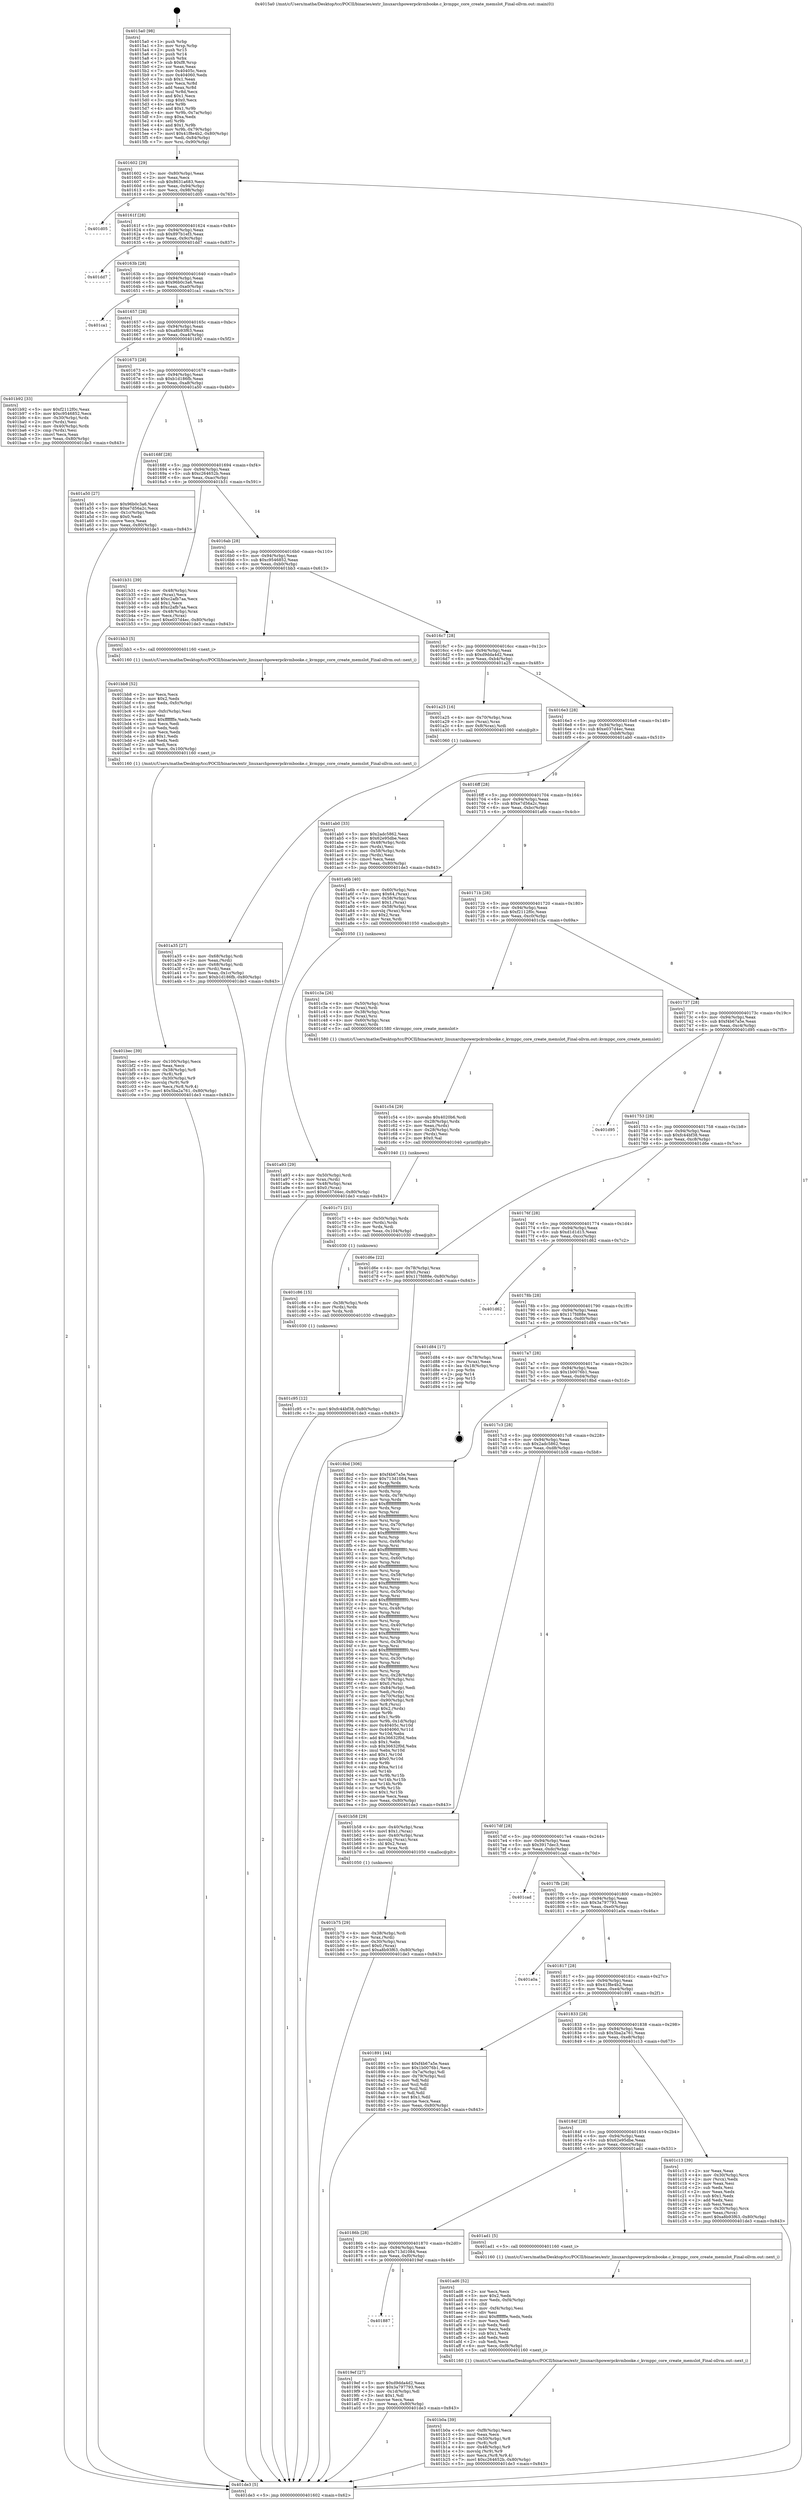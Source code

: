 digraph "0x4015a0" {
  label = "0x4015a0 (/mnt/c/Users/mathe/Desktop/tcc/POCII/binaries/extr_linuxarchpowerpckvmbooke.c_kvmppc_core_create_memslot_Final-ollvm.out::main(0))"
  labelloc = "t"
  node[shape=record]

  Entry [label="",width=0.3,height=0.3,shape=circle,fillcolor=black,style=filled]
  "0x401602" [label="{
     0x401602 [29]\l
     | [instrs]\l
     &nbsp;&nbsp;0x401602 \<+3\>: mov -0x80(%rbp),%eax\l
     &nbsp;&nbsp;0x401605 \<+2\>: mov %eax,%ecx\l
     &nbsp;&nbsp;0x401607 \<+6\>: sub $0x8631a683,%ecx\l
     &nbsp;&nbsp;0x40160d \<+6\>: mov %eax,-0x94(%rbp)\l
     &nbsp;&nbsp;0x401613 \<+6\>: mov %ecx,-0x98(%rbp)\l
     &nbsp;&nbsp;0x401619 \<+6\>: je 0000000000401d05 \<main+0x765\>\l
  }"]
  "0x401d05" [label="{
     0x401d05\l
  }", style=dashed]
  "0x40161f" [label="{
     0x40161f [28]\l
     | [instrs]\l
     &nbsp;&nbsp;0x40161f \<+5\>: jmp 0000000000401624 \<main+0x84\>\l
     &nbsp;&nbsp;0x401624 \<+6\>: mov -0x94(%rbp),%eax\l
     &nbsp;&nbsp;0x40162a \<+5\>: sub $0x897b1ef3,%eax\l
     &nbsp;&nbsp;0x40162f \<+6\>: mov %eax,-0x9c(%rbp)\l
     &nbsp;&nbsp;0x401635 \<+6\>: je 0000000000401dd7 \<main+0x837\>\l
  }"]
  Exit [label="",width=0.3,height=0.3,shape=circle,fillcolor=black,style=filled,peripheries=2]
  "0x401dd7" [label="{
     0x401dd7\l
  }", style=dashed]
  "0x40163b" [label="{
     0x40163b [28]\l
     | [instrs]\l
     &nbsp;&nbsp;0x40163b \<+5\>: jmp 0000000000401640 \<main+0xa0\>\l
     &nbsp;&nbsp;0x401640 \<+6\>: mov -0x94(%rbp),%eax\l
     &nbsp;&nbsp;0x401646 \<+5\>: sub $0x96b0c3a6,%eax\l
     &nbsp;&nbsp;0x40164b \<+6\>: mov %eax,-0xa0(%rbp)\l
     &nbsp;&nbsp;0x401651 \<+6\>: je 0000000000401ca1 \<main+0x701\>\l
  }"]
  "0x401c95" [label="{
     0x401c95 [12]\l
     | [instrs]\l
     &nbsp;&nbsp;0x401c95 \<+7\>: movl $0xfc44bf38,-0x80(%rbp)\l
     &nbsp;&nbsp;0x401c9c \<+5\>: jmp 0000000000401de3 \<main+0x843\>\l
  }"]
  "0x401ca1" [label="{
     0x401ca1\l
  }", style=dashed]
  "0x401657" [label="{
     0x401657 [28]\l
     | [instrs]\l
     &nbsp;&nbsp;0x401657 \<+5\>: jmp 000000000040165c \<main+0xbc\>\l
     &nbsp;&nbsp;0x40165c \<+6\>: mov -0x94(%rbp),%eax\l
     &nbsp;&nbsp;0x401662 \<+5\>: sub $0xa8b93f63,%eax\l
     &nbsp;&nbsp;0x401667 \<+6\>: mov %eax,-0xa4(%rbp)\l
     &nbsp;&nbsp;0x40166d \<+6\>: je 0000000000401b92 \<main+0x5f2\>\l
  }"]
  "0x401c86" [label="{
     0x401c86 [15]\l
     | [instrs]\l
     &nbsp;&nbsp;0x401c86 \<+4\>: mov -0x38(%rbp),%rdx\l
     &nbsp;&nbsp;0x401c8a \<+3\>: mov (%rdx),%rdx\l
     &nbsp;&nbsp;0x401c8d \<+3\>: mov %rdx,%rdi\l
     &nbsp;&nbsp;0x401c90 \<+5\>: call 0000000000401030 \<free@plt\>\l
     | [calls]\l
     &nbsp;&nbsp;0x401030 \{1\} (unknown)\l
  }"]
  "0x401b92" [label="{
     0x401b92 [33]\l
     | [instrs]\l
     &nbsp;&nbsp;0x401b92 \<+5\>: mov $0xf2112f0c,%eax\l
     &nbsp;&nbsp;0x401b97 \<+5\>: mov $0xc9546852,%ecx\l
     &nbsp;&nbsp;0x401b9c \<+4\>: mov -0x30(%rbp),%rdx\l
     &nbsp;&nbsp;0x401ba0 \<+2\>: mov (%rdx),%esi\l
     &nbsp;&nbsp;0x401ba2 \<+4\>: mov -0x40(%rbp),%rdx\l
     &nbsp;&nbsp;0x401ba6 \<+2\>: cmp (%rdx),%esi\l
     &nbsp;&nbsp;0x401ba8 \<+3\>: cmovl %ecx,%eax\l
     &nbsp;&nbsp;0x401bab \<+3\>: mov %eax,-0x80(%rbp)\l
     &nbsp;&nbsp;0x401bae \<+5\>: jmp 0000000000401de3 \<main+0x843\>\l
  }"]
  "0x401673" [label="{
     0x401673 [28]\l
     | [instrs]\l
     &nbsp;&nbsp;0x401673 \<+5\>: jmp 0000000000401678 \<main+0xd8\>\l
     &nbsp;&nbsp;0x401678 \<+6\>: mov -0x94(%rbp),%eax\l
     &nbsp;&nbsp;0x40167e \<+5\>: sub $0xb1d186fb,%eax\l
     &nbsp;&nbsp;0x401683 \<+6\>: mov %eax,-0xa8(%rbp)\l
     &nbsp;&nbsp;0x401689 \<+6\>: je 0000000000401a50 \<main+0x4b0\>\l
  }"]
  "0x401c71" [label="{
     0x401c71 [21]\l
     | [instrs]\l
     &nbsp;&nbsp;0x401c71 \<+4\>: mov -0x50(%rbp),%rdx\l
     &nbsp;&nbsp;0x401c75 \<+3\>: mov (%rdx),%rdx\l
     &nbsp;&nbsp;0x401c78 \<+3\>: mov %rdx,%rdi\l
     &nbsp;&nbsp;0x401c7b \<+6\>: mov %eax,-0x104(%rbp)\l
     &nbsp;&nbsp;0x401c81 \<+5\>: call 0000000000401030 \<free@plt\>\l
     | [calls]\l
     &nbsp;&nbsp;0x401030 \{1\} (unknown)\l
  }"]
  "0x401a50" [label="{
     0x401a50 [27]\l
     | [instrs]\l
     &nbsp;&nbsp;0x401a50 \<+5\>: mov $0x96b0c3a6,%eax\l
     &nbsp;&nbsp;0x401a55 \<+5\>: mov $0xe7d56a2c,%ecx\l
     &nbsp;&nbsp;0x401a5a \<+3\>: mov -0x1c(%rbp),%edx\l
     &nbsp;&nbsp;0x401a5d \<+3\>: cmp $0x0,%edx\l
     &nbsp;&nbsp;0x401a60 \<+3\>: cmove %ecx,%eax\l
     &nbsp;&nbsp;0x401a63 \<+3\>: mov %eax,-0x80(%rbp)\l
     &nbsp;&nbsp;0x401a66 \<+5\>: jmp 0000000000401de3 \<main+0x843\>\l
  }"]
  "0x40168f" [label="{
     0x40168f [28]\l
     | [instrs]\l
     &nbsp;&nbsp;0x40168f \<+5\>: jmp 0000000000401694 \<main+0xf4\>\l
     &nbsp;&nbsp;0x401694 \<+6\>: mov -0x94(%rbp),%eax\l
     &nbsp;&nbsp;0x40169a \<+5\>: sub $0xc264652b,%eax\l
     &nbsp;&nbsp;0x40169f \<+6\>: mov %eax,-0xac(%rbp)\l
     &nbsp;&nbsp;0x4016a5 \<+6\>: je 0000000000401b31 \<main+0x591\>\l
  }"]
  "0x401c54" [label="{
     0x401c54 [29]\l
     | [instrs]\l
     &nbsp;&nbsp;0x401c54 \<+10\>: movabs $0x4020b6,%rdi\l
     &nbsp;&nbsp;0x401c5e \<+4\>: mov -0x28(%rbp),%rdx\l
     &nbsp;&nbsp;0x401c62 \<+2\>: mov %eax,(%rdx)\l
     &nbsp;&nbsp;0x401c64 \<+4\>: mov -0x28(%rbp),%rdx\l
     &nbsp;&nbsp;0x401c68 \<+2\>: mov (%rdx),%esi\l
     &nbsp;&nbsp;0x401c6a \<+2\>: mov $0x0,%al\l
     &nbsp;&nbsp;0x401c6c \<+5\>: call 0000000000401040 \<printf@plt\>\l
     | [calls]\l
     &nbsp;&nbsp;0x401040 \{1\} (unknown)\l
  }"]
  "0x401b31" [label="{
     0x401b31 [39]\l
     | [instrs]\l
     &nbsp;&nbsp;0x401b31 \<+4\>: mov -0x48(%rbp),%rax\l
     &nbsp;&nbsp;0x401b35 \<+2\>: mov (%rax),%ecx\l
     &nbsp;&nbsp;0x401b37 \<+6\>: add $0xc2afb7aa,%ecx\l
     &nbsp;&nbsp;0x401b3d \<+3\>: add $0x1,%ecx\l
     &nbsp;&nbsp;0x401b40 \<+6\>: sub $0xc2afb7aa,%ecx\l
     &nbsp;&nbsp;0x401b46 \<+4\>: mov -0x48(%rbp),%rax\l
     &nbsp;&nbsp;0x401b4a \<+2\>: mov %ecx,(%rax)\l
     &nbsp;&nbsp;0x401b4c \<+7\>: movl $0xe037d4ec,-0x80(%rbp)\l
     &nbsp;&nbsp;0x401b53 \<+5\>: jmp 0000000000401de3 \<main+0x843\>\l
  }"]
  "0x4016ab" [label="{
     0x4016ab [28]\l
     | [instrs]\l
     &nbsp;&nbsp;0x4016ab \<+5\>: jmp 00000000004016b0 \<main+0x110\>\l
     &nbsp;&nbsp;0x4016b0 \<+6\>: mov -0x94(%rbp),%eax\l
     &nbsp;&nbsp;0x4016b6 \<+5\>: sub $0xc9546852,%eax\l
     &nbsp;&nbsp;0x4016bb \<+6\>: mov %eax,-0xb0(%rbp)\l
     &nbsp;&nbsp;0x4016c1 \<+6\>: je 0000000000401bb3 \<main+0x613\>\l
  }"]
  "0x401bec" [label="{
     0x401bec [39]\l
     | [instrs]\l
     &nbsp;&nbsp;0x401bec \<+6\>: mov -0x100(%rbp),%ecx\l
     &nbsp;&nbsp;0x401bf2 \<+3\>: imul %eax,%ecx\l
     &nbsp;&nbsp;0x401bf5 \<+4\>: mov -0x38(%rbp),%r8\l
     &nbsp;&nbsp;0x401bf9 \<+3\>: mov (%r8),%r8\l
     &nbsp;&nbsp;0x401bfc \<+4\>: mov -0x30(%rbp),%r9\l
     &nbsp;&nbsp;0x401c00 \<+3\>: movslq (%r9),%r9\l
     &nbsp;&nbsp;0x401c03 \<+4\>: mov %ecx,(%r8,%r9,4)\l
     &nbsp;&nbsp;0x401c07 \<+7\>: movl $0x5ba2a761,-0x80(%rbp)\l
     &nbsp;&nbsp;0x401c0e \<+5\>: jmp 0000000000401de3 \<main+0x843\>\l
  }"]
  "0x401bb3" [label="{
     0x401bb3 [5]\l
     | [instrs]\l
     &nbsp;&nbsp;0x401bb3 \<+5\>: call 0000000000401160 \<next_i\>\l
     | [calls]\l
     &nbsp;&nbsp;0x401160 \{1\} (/mnt/c/Users/mathe/Desktop/tcc/POCII/binaries/extr_linuxarchpowerpckvmbooke.c_kvmppc_core_create_memslot_Final-ollvm.out::next_i)\l
  }"]
  "0x4016c7" [label="{
     0x4016c7 [28]\l
     | [instrs]\l
     &nbsp;&nbsp;0x4016c7 \<+5\>: jmp 00000000004016cc \<main+0x12c\>\l
     &nbsp;&nbsp;0x4016cc \<+6\>: mov -0x94(%rbp),%eax\l
     &nbsp;&nbsp;0x4016d2 \<+5\>: sub $0xd9dda4d2,%eax\l
     &nbsp;&nbsp;0x4016d7 \<+6\>: mov %eax,-0xb4(%rbp)\l
     &nbsp;&nbsp;0x4016dd \<+6\>: je 0000000000401a25 \<main+0x485\>\l
  }"]
  "0x401bb8" [label="{
     0x401bb8 [52]\l
     | [instrs]\l
     &nbsp;&nbsp;0x401bb8 \<+2\>: xor %ecx,%ecx\l
     &nbsp;&nbsp;0x401bba \<+5\>: mov $0x2,%edx\l
     &nbsp;&nbsp;0x401bbf \<+6\>: mov %edx,-0xfc(%rbp)\l
     &nbsp;&nbsp;0x401bc5 \<+1\>: cltd\l
     &nbsp;&nbsp;0x401bc6 \<+6\>: mov -0xfc(%rbp),%esi\l
     &nbsp;&nbsp;0x401bcc \<+2\>: idiv %esi\l
     &nbsp;&nbsp;0x401bce \<+6\>: imul $0xfffffffe,%edx,%edx\l
     &nbsp;&nbsp;0x401bd4 \<+2\>: mov %ecx,%edi\l
     &nbsp;&nbsp;0x401bd6 \<+2\>: sub %edx,%edi\l
     &nbsp;&nbsp;0x401bd8 \<+2\>: mov %ecx,%edx\l
     &nbsp;&nbsp;0x401bda \<+3\>: sub $0x1,%edx\l
     &nbsp;&nbsp;0x401bdd \<+2\>: add %edx,%edi\l
     &nbsp;&nbsp;0x401bdf \<+2\>: sub %edi,%ecx\l
     &nbsp;&nbsp;0x401be1 \<+6\>: mov %ecx,-0x100(%rbp)\l
     &nbsp;&nbsp;0x401be7 \<+5\>: call 0000000000401160 \<next_i\>\l
     | [calls]\l
     &nbsp;&nbsp;0x401160 \{1\} (/mnt/c/Users/mathe/Desktop/tcc/POCII/binaries/extr_linuxarchpowerpckvmbooke.c_kvmppc_core_create_memslot_Final-ollvm.out::next_i)\l
  }"]
  "0x401a25" [label="{
     0x401a25 [16]\l
     | [instrs]\l
     &nbsp;&nbsp;0x401a25 \<+4\>: mov -0x70(%rbp),%rax\l
     &nbsp;&nbsp;0x401a29 \<+3\>: mov (%rax),%rax\l
     &nbsp;&nbsp;0x401a2c \<+4\>: mov 0x8(%rax),%rdi\l
     &nbsp;&nbsp;0x401a30 \<+5\>: call 0000000000401060 \<atoi@plt\>\l
     | [calls]\l
     &nbsp;&nbsp;0x401060 \{1\} (unknown)\l
  }"]
  "0x4016e3" [label="{
     0x4016e3 [28]\l
     | [instrs]\l
     &nbsp;&nbsp;0x4016e3 \<+5\>: jmp 00000000004016e8 \<main+0x148\>\l
     &nbsp;&nbsp;0x4016e8 \<+6\>: mov -0x94(%rbp),%eax\l
     &nbsp;&nbsp;0x4016ee \<+5\>: sub $0xe037d4ec,%eax\l
     &nbsp;&nbsp;0x4016f3 \<+6\>: mov %eax,-0xb8(%rbp)\l
     &nbsp;&nbsp;0x4016f9 \<+6\>: je 0000000000401ab0 \<main+0x510\>\l
  }"]
  "0x401b75" [label="{
     0x401b75 [29]\l
     | [instrs]\l
     &nbsp;&nbsp;0x401b75 \<+4\>: mov -0x38(%rbp),%rdi\l
     &nbsp;&nbsp;0x401b79 \<+3\>: mov %rax,(%rdi)\l
     &nbsp;&nbsp;0x401b7c \<+4\>: mov -0x30(%rbp),%rax\l
     &nbsp;&nbsp;0x401b80 \<+6\>: movl $0x0,(%rax)\l
     &nbsp;&nbsp;0x401b86 \<+7\>: movl $0xa8b93f63,-0x80(%rbp)\l
     &nbsp;&nbsp;0x401b8d \<+5\>: jmp 0000000000401de3 \<main+0x843\>\l
  }"]
  "0x401ab0" [label="{
     0x401ab0 [33]\l
     | [instrs]\l
     &nbsp;&nbsp;0x401ab0 \<+5\>: mov $0x2adc5862,%eax\l
     &nbsp;&nbsp;0x401ab5 \<+5\>: mov $0x62e95dbe,%ecx\l
     &nbsp;&nbsp;0x401aba \<+4\>: mov -0x48(%rbp),%rdx\l
     &nbsp;&nbsp;0x401abe \<+2\>: mov (%rdx),%esi\l
     &nbsp;&nbsp;0x401ac0 \<+4\>: mov -0x58(%rbp),%rdx\l
     &nbsp;&nbsp;0x401ac4 \<+2\>: cmp (%rdx),%esi\l
     &nbsp;&nbsp;0x401ac6 \<+3\>: cmovl %ecx,%eax\l
     &nbsp;&nbsp;0x401ac9 \<+3\>: mov %eax,-0x80(%rbp)\l
     &nbsp;&nbsp;0x401acc \<+5\>: jmp 0000000000401de3 \<main+0x843\>\l
  }"]
  "0x4016ff" [label="{
     0x4016ff [28]\l
     | [instrs]\l
     &nbsp;&nbsp;0x4016ff \<+5\>: jmp 0000000000401704 \<main+0x164\>\l
     &nbsp;&nbsp;0x401704 \<+6\>: mov -0x94(%rbp),%eax\l
     &nbsp;&nbsp;0x40170a \<+5\>: sub $0xe7d56a2c,%eax\l
     &nbsp;&nbsp;0x40170f \<+6\>: mov %eax,-0xbc(%rbp)\l
     &nbsp;&nbsp;0x401715 \<+6\>: je 0000000000401a6b \<main+0x4cb\>\l
  }"]
  "0x401b0a" [label="{
     0x401b0a [39]\l
     | [instrs]\l
     &nbsp;&nbsp;0x401b0a \<+6\>: mov -0xf8(%rbp),%ecx\l
     &nbsp;&nbsp;0x401b10 \<+3\>: imul %eax,%ecx\l
     &nbsp;&nbsp;0x401b13 \<+4\>: mov -0x50(%rbp),%r8\l
     &nbsp;&nbsp;0x401b17 \<+3\>: mov (%r8),%r8\l
     &nbsp;&nbsp;0x401b1a \<+4\>: mov -0x48(%rbp),%r9\l
     &nbsp;&nbsp;0x401b1e \<+3\>: movslq (%r9),%r9\l
     &nbsp;&nbsp;0x401b21 \<+4\>: mov %ecx,(%r8,%r9,4)\l
     &nbsp;&nbsp;0x401b25 \<+7\>: movl $0xc264652b,-0x80(%rbp)\l
     &nbsp;&nbsp;0x401b2c \<+5\>: jmp 0000000000401de3 \<main+0x843\>\l
  }"]
  "0x401a6b" [label="{
     0x401a6b [40]\l
     | [instrs]\l
     &nbsp;&nbsp;0x401a6b \<+4\>: mov -0x60(%rbp),%rax\l
     &nbsp;&nbsp;0x401a6f \<+7\>: movq $0x64,(%rax)\l
     &nbsp;&nbsp;0x401a76 \<+4\>: mov -0x58(%rbp),%rax\l
     &nbsp;&nbsp;0x401a7a \<+6\>: movl $0x1,(%rax)\l
     &nbsp;&nbsp;0x401a80 \<+4\>: mov -0x58(%rbp),%rax\l
     &nbsp;&nbsp;0x401a84 \<+3\>: movslq (%rax),%rax\l
     &nbsp;&nbsp;0x401a87 \<+4\>: shl $0x2,%rax\l
     &nbsp;&nbsp;0x401a8b \<+3\>: mov %rax,%rdi\l
     &nbsp;&nbsp;0x401a8e \<+5\>: call 0000000000401050 \<malloc@plt\>\l
     | [calls]\l
     &nbsp;&nbsp;0x401050 \{1\} (unknown)\l
  }"]
  "0x40171b" [label="{
     0x40171b [28]\l
     | [instrs]\l
     &nbsp;&nbsp;0x40171b \<+5\>: jmp 0000000000401720 \<main+0x180\>\l
     &nbsp;&nbsp;0x401720 \<+6\>: mov -0x94(%rbp),%eax\l
     &nbsp;&nbsp;0x401726 \<+5\>: sub $0xf2112f0c,%eax\l
     &nbsp;&nbsp;0x40172b \<+6\>: mov %eax,-0xc0(%rbp)\l
     &nbsp;&nbsp;0x401731 \<+6\>: je 0000000000401c3a \<main+0x69a\>\l
  }"]
  "0x401ad6" [label="{
     0x401ad6 [52]\l
     | [instrs]\l
     &nbsp;&nbsp;0x401ad6 \<+2\>: xor %ecx,%ecx\l
     &nbsp;&nbsp;0x401ad8 \<+5\>: mov $0x2,%edx\l
     &nbsp;&nbsp;0x401add \<+6\>: mov %edx,-0xf4(%rbp)\l
     &nbsp;&nbsp;0x401ae3 \<+1\>: cltd\l
     &nbsp;&nbsp;0x401ae4 \<+6\>: mov -0xf4(%rbp),%esi\l
     &nbsp;&nbsp;0x401aea \<+2\>: idiv %esi\l
     &nbsp;&nbsp;0x401aec \<+6\>: imul $0xfffffffe,%edx,%edx\l
     &nbsp;&nbsp;0x401af2 \<+2\>: mov %ecx,%edi\l
     &nbsp;&nbsp;0x401af4 \<+2\>: sub %edx,%edi\l
     &nbsp;&nbsp;0x401af6 \<+2\>: mov %ecx,%edx\l
     &nbsp;&nbsp;0x401af8 \<+3\>: sub $0x1,%edx\l
     &nbsp;&nbsp;0x401afb \<+2\>: add %edx,%edi\l
     &nbsp;&nbsp;0x401afd \<+2\>: sub %edi,%ecx\l
     &nbsp;&nbsp;0x401aff \<+6\>: mov %ecx,-0xf8(%rbp)\l
     &nbsp;&nbsp;0x401b05 \<+5\>: call 0000000000401160 \<next_i\>\l
     | [calls]\l
     &nbsp;&nbsp;0x401160 \{1\} (/mnt/c/Users/mathe/Desktop/tcc/POCII/binaries/extr_linuxarchpowerpckvmbooke.c_kvmppc_core_create_memslot_Final-ollvm.out::next_i)\l
  }"]
  "0x401c3a" [label="{
     0x401c3a [26]\l
     | [instrs]\l
     &nbsp;&nbsp;0x401c3a \<+4\>: mov -0x50(%rbp),%rax\l
     &nbsp;&nbsp;0x401c3e \<+3\>: mov (%rax),%rdi\l
     &nbsp;&nbsp;0x401c41 \<+4\>: mov -0x38(%rbp),%rax\l
     &nbsp;&nbsp;0x401c45 \<+3\>: mov (%rax),%rsi\l
     &nbsp;&nbsp;0x401c48 \<+4\>: mov -0x60(%rbp),%rax\l
     &nbsp;&nbsp;0x401c4c \<+3\>: mov (%rax),%rdx\l
     &nbsp;&nbsp;0x401c4f \<+5\>: call 0000000000401580 \<kvmppc_core_create_memslot\>\l
     | [calls]\l
     &nbsp;&nbsp;0x401580 \{1\} (/mnt/c/Users/mathe/Desktop/tcc/POCII/binaries/extr_linuxarchpowerpckvmbooke.c_kvmppc_core_create_memslot_Final-ollvm.out::kvmppc_core_create_memslot)\l
  }"]
  "0x401737" [label="{
     0x401737 [28]\l
     | [instrs]\l
     &nbsp;&nbsp;0x401737 \<+5\>: jmp 000000000040173c \<main+0x19c\>\l
     &nbsp;&nbsp;0x40173c \<+6\>: mov -0x94(%rbp),%eax\l
     &nbsp;&nbsp;0x401742 \<+5\>: sub $0xf4b67a5e,%eax\l
     &nbsp;&nbsp;0x401747 \<+6\>: mov %eax,-0xc4(%rbp)\l
     &nbsp;&nbsp;0x40174d \<+6\>: je 0000000000401d95 \<main+0x7f5\>\l
  }"]
  "0x401a93" [label="{
     0x401a93 [29]\l
     | [instrs]\l
     &nbsp;&nbsp;0x401a93 \<+4\>: mov -0x50(%rbp),%rdi\l
     &nbsp;&nbsp;0x401a97 \<+3\>: mov %rax,(%rdi)\l
     &nbsp;&nbsp;0x401a9a \<+4\>: mov -0x48(%rbp),%rax\l
     &nbsp;&nbsp;0x401a9e \<+6\>: movl $0x0,(%rax)\l
     &nbsp;&nbsp;0x401aa4 \<+7\>: movl $0xe037d4ec,-0x80(%rbp)\l
     &nbsp;&nbsp;0x401aab \<+5\>: jmp 0000000000401de3 \<main+0x843\>\l
  }"]
  "0x401d95" [label="{
     0x401d95\l
  }", style=dashed]
  "0x401753" [label="{
     0x401753 [28]\l
     | [instrs]\l
     &nbsp;&nbsp;0x401753 \<+5\>: jmp 0000000000401758 \<main+0x1b8\>\l
     &nbsp;&nbsp;0x401758 \<+6\>: mov -0x94(%rbp),%eax\l
     &nbsp;&nbsp;0x40175e \<+5\>: sub $0xfc44bf38,%eax\l
     &nbsp;&nbsp;0x401763 \<+6\>: mov %eax,-0xc8(%rbp)\l
     &nbsp;&nbsp;0x401769 \<+6\>: je 0000000000401d6e \<main+0x7ce\>\l
  }"]
  "0x401a35" [label="{
     0x401a35 [27]\l
     | [instrs]\l
     &nbsp;&nbsp;0x401a35 \<+4\>: mov -0x68(%rbp),%rdi\l
     &nbsp;&nbsp;0x401a39 \<+2\>: mov %eax,(%rdi)\l
     &nbsp;&nbsp;0x401a3b \<+4\>: mov -0x68(%rbp),%rdi\l
     &nbsp;&nbsp;0x401a3f \<+2\>: mov (%rdi),%eax\l
     &nbsp;&nbsp;0x401a41 \<+3\>: mov %eax,-0x1c(%rbp)\l
     &nbsp;&nbsp;0x401a44 \<+7\>: movl $0xb1d186fb,-0x80(%rbp)\l
     &nbsp;&nbsp;0x401a4b \<+5\>: jmp 0000000000401de3 \<main+0x843\>\l
  }"]
  "0x401d6e" [label="{
     0x401d6e [22]\l
     | [instrs]\l
     &nbsp;&nbsp;0x401d6e \<+4\>: mov -0x78(%rbp),%rax\l
     &nbsp;&nbsp;0x401d72 \<+6\>: movl $0x0,(%rax)\l
     &nbsp;&nbsp;0x401d78 \<+7\>: movl $0x117fd88e,-0x80(%rbp)\l
     &nbsp;&nbsp;0x401d7f \<+5\>: jmp 0000000000401de3 \<main+0x843\>\l
  }"]
  "0x40176f" [label="{
     0x40176f [28]\l
     | [instrs]\l
     &nbsp;&nbsp;0x40176f \<+5\>: jmp 0000000000401774 \<main+0x1d4\>\l
     &nbsp;&nbsp;0x401774 \<+6\>: mov -0x94(%rbp),%eax\l
     &nbsp;&nbsp;0x40177a \<+5\>: sub $0xd1d1d15,%eax\l
     &nbsp;&nbsp;0x40177f \<+6\>: mov %eax,-0xcc(%rbp)\l
     &nbsp;&nbsp;0x401785 \<+6\>: je 0000000000401d62 \<main+0x7c2\>\l
  }"]
  "0x401887" [label="{
     0x401887\l
  }", style=dashed]
  "0x401d62" [label="{
     0x401d62\l
  }", style=dashed]
  "0x40178b" [label="{
     0x40178b [28]\l
     | [instrs]\l
     &nbsp;&nbsp;0x40178b \<+5\>: jmp 0000000000401790 \<main+0x1f0\>\l
     &nbsp;&nbsp;0x401790 \<+6\>: mov -0x94(%rbp),%eax\l
     &nbsp;&nbsp;0x401796 \<+5\>: sub $0x117fd88e,%eax\l
     &nbsp;&nbsp;0x40179b \<+6\>: mov %eax,-0xd0(%rbp)\l
     &nbsp;&nbsp;0x4017a1 \<+6\>: je 0000000000401d84 \<main+0x7e4\>\l
  }"]
  "0x4019ef" [label="{
     0x4019ef [27]\l
     | [instrs]\l
     &nbsp;&nbsp;0x4019ef \<+5\>: mov $0xd9dda4d2,%eax\l
     &nbsp;&nbsp;0x4019f4 \<+5\>: mov $0x3a797793,%ecx\l
     &nbsp;&nbsp;0x4019f9 \<+3\>: mov -0x1d(%rbp),%dl\l
     &nbsp;&nbsp;0x4019fc \<+3\>: test $0x1,%dl\l
     &nbsp;&nbsp;0x4019ff \<+3\>: cmovne %ecx,%eax\l
     &nbsp;&nbsp;0x401a02 \<+3\>: mov %eax,-0x80(%rbp)\l
     &nbsp;&nbsp;0x401a05 \<+5\>: jmp 0000000000401de3 \<main+0x843\>\l
  }"]
  "0x401d84" [label="{
     0x401d84 [17]\l
     | [instrs]\l
     &nbsp;&nbsp;0x401d84 \<+4\>: mov -0x78(%rbp),%rax\l
     &nbsp;&nbsp;0x401d88 \<+2\>: mov (%rax),%eax\l
     &nbsp;&nbsp;0x401d8a \<+4\>: lea -0x18(%rbp),%rsp\l
     &nbsp;&nbsp;0x401d8e \<+1\>: pop %rbx\l
     &nbsp;&nbsp;0x401d8f \<+2\>: pop %r14\l
     &nbsp;&nbsp;0x401d91 \<+2\>: pop %r15\l
     &nbsp;&nbsp;0x401d93 \<+1\>: pop %rbp\l
     &nbsp;&nbsp;0x401d94 \<+1\>: ret\l
  }"]
  "0x4017a7" [label="{
     0x4017a7 [28]\l
     | [instrs]\l
     &nbsp;&nbsp;0x4017a7 \<+5\>: jmp 00000000004017ac \<main+0x20c\>\l
     &nbsp;&nbsp;0x4017ac \<+6\>: mov -0x94(%rbp),%eax\l
     &nbsp;&nbsp;0x4017b2 \<+5\>: sub $0x1b0076b1,%eax\l
     &nbsp;&nbsp;0x4017b7 \<+6\>: mov %eax,-0xd4(%rbp)\l
     &nbsp;&nbsp;0x4017bd \<+6\>: je 00000000004018bd \<main+0x31d\>\l
  }"]
  "0x40186b" [label="{
     0x40186b [28]\l
     | [instrs]\l
     &nbsp;&nbsp;0x40186b \<+5\>: jmp 0000000000401870 \<main+0x2d0\>\l
     &nbsp;&nbsp;0x401870 \<+6\>: mov -0x94(%rbp),%eax\l
     &nbsp;&nbsp;0x401876 \<+5\>: sub $0x713d1084,%eax\l
     &nbsp;&nbsp;0x40187b \<+6\>: mov %eax,-0xf0(%rbp)\l
     &nbsp;&nbsp;0x401881 \<+6\>: je 00000000004019ef \<main+0x44f\>\l
  }"]
  "0x4018bd" [label="{
     0x4018bd [306]\l
     | [instrs]\l
     &nbsp;&nbsp;0x4018bd \<+5\>: mov $0xf4b67a5e,%eax\l
     &nbsp;&nbsp;0x4018c2 \<+5\>: mov $0x713d1084,%ecx\l
     &nbsp;&nbsp;0x4018c7 \<+3\>: mov %rsp,%rdx\l
     &nbsp;&nbsp;0x4018ca \<+4\>: add $0xfffffffffffffff0,%rdx\l
     &nbsp;&nbsp;0x4018ce \<+3\>: mov %rdx,%rsp\l
     &nbsp;&nbsp;0x4018d1 \<+4\>: mov %rdx,-0x78(%rbp)\l
     &nbsp;&nbsp;0x4018d5 \<+3\>: mov %rsp,%rdx\l
     &nbsp;&nbsp;0x4018d8 \<+4\>: add $0xfffffffffffffff0,%rdx\l
     &nbsp;&nbsp;0x4018dc \<+3\>: mov %rdx,%rsp\l
     &nbsp;&nbsp;0x4018df \<+3\>: mov %rsp,%rsi\l
     &nbsp;&nbsp;0x4018e2 \<+4\>: add $0xfffffffffffffff0,%rsi\l
     &nbsp;&nbsp;0x4018e6 \<+3\>: mov %rsi,%rsp\l
     &nbsp;&nbsp;0x4018e9 \<+4\>: mov %rsi,-0x70(%rbp)\l
     &nbsp;&nbsp;0x4018ed \<+3\>: mov %rsp,%rsi\l
     &nbsp;&nbsp;0x4018f0 \<+4\>: add $0xfffffffffffffff0,%rsi\l
     &nbsp;&nbsp;0x4018f4 \<+3\>: mov %rsi,%rsp\l
     &nbsp;&nbsp;0x4018f7 \<+4\>: mov %rsi,-0x68(%rbp)\l
     &nbsp;&nbsp;0x4018fb \<+3\>: mov %rsp,%rsi\l
     &nbsp;&nbsp;0x4018fe \<+4\>: add $0xfffffffffffffff0,%rsi\l
     &nbsp;&nbsp;0x401902 \<+3\>: mov %rsi,%rsp\l
     &nbsp;&nbsp;0x401905 \<+4\>: mov %rsi,-0x60(%rbp)\l
     &nbsp;&nbsp;0x401909 \<+3\>: mov %rsp,%rsi\l
     &nbsp;&nbsp;0x40190c \<+4\>: add $0xfffffffffffffff0,%rsi\l
     &nbsp;&nbsp;0x401910 \<+3\>: mov %rsi,%rsp\l
     &nbsp;&nbsp;0x401913 \<+4\>: mov %rsi,-0x58(%rbp)\l
     &nbsp;&nbsp;0x401917 \<+3\>: mov %rsp,%rsi\l
     &nbsp;&nbsp;0x40191a \<+4\>: add $0xfffffffffffffff0,%rsi\l
     &nbsp;&nbsp;0x40191e \<+3\>: mov %rsi,%rsp\l
     &nbsp;&nbsp;0x401921 \<+4\>: mov %rsi,-0x50(%rbp)\l
     &nbsp;&nbsp;0x401925 \<+3\>: mov %rsp,%rsi\l
     &nbsp;&nbsp;0x401928 \<+4\>: add $0xfffffffffffffff0,%rsi\l
     &nbsp;&nbsp;0x40192c \<+3\>: mov %rsi,%rsp\l
     &nbsp;&nbsp;0x40192f \<+4\>: mov %rsi,-0x48(%rbp)\l
     &nbsp;&nbsp;0x401933 \<+3\>: mov %rsp,%rsi\l
     &nbsp;&nbsp;0x401936 \<+4\>: add $0xfffffffffffffff0,%rsi\l
     &nbsp;&nbsp;0x40193a \<+3\>: mov %rsi,%rsp\l
     &nbsp;&nbsp;0x40193d \<+4\>: mov %rsi,-0x40(%rbp)\l
     &nbsp;&nbsp;0x401941 \<+3\>: mov %rsp,%rsi\l
     &nbsp;&nbsp;0x401944 \<+4\>: add $0xfffffffffffffff0,%rsi\l
     &nbsp;&nbsp;0x401948 \<+3\>: mov %rsi,%rsp\l
     &nbsp;&nbsp;0x40194b \<+4\>: mov %rsi,-0x38(%rbp)\l
     &nbsp;&nbsp;0x40194f \<+3\>: mov %rsp,%rsi\l
     &nbsp;&nbsp;0x401952 \<+4\>: add $0xfffffffffffffff0,%rsi\l
     &nbsp;&nbsp;0x401956 \<+3\>: mov %rsi,%rsp\l
     &nbsp;&nbsp;0x401959 \<+4\>: mov %rsi,-0x30(%rbp)\l
     &nbsp;&nbsp;0x40195d \<+3\>: mov %rsp,%rsi\l
     &nbsp;&nbsp;0x401960 \<+4\>: add $0xfffffffffffffff0,%rsi\l
     &nbsp;&nbsp;0x401964 \<+3\>: mov %rsi,%rsp\l
     &nbsp;&nbsp;0x401967 \<+4\>: mov %rsi,-0x28(%rbp)\l
     &nbsp;&nbsp;0x40196b \<+4\>: mov -0x78(%rbp),%rsi\l
     &nbsp;&nbsp;0x40196f \<+6\>: movl $0x0,(%rsi)\l
     &nbsp;&nbsp;0x401975 \<+6\>: mov -0x84(%rbp),%edi\l
     &nbsp;&nbsp;0x40197b \<+2\>: mov %edi,(%rdx)\l
     &nbsp;&nbsp;0x40197d \<+4\>: mov -0x70(%rbp),%rsi\l
     &nbsp;&nbsp;0x401981 \<+7\>: mov -0x90(%rbp),%r8\l
     &nbsp;&nbsp;0x401988 \<+3\>: mov %r8,(%rsi)\l
     &nbsp;&nbsp;0x40198b \<+3\>: cmpl $0x2,(%rdx)\l
     &nbsp;&nbsp;0x40198e \<+4\>: setne %r9b\l
     &nbsp;&nbsp;0x401992 \<+4\>: and $0x1,%r9b\l
     &nbsp;&nbsp;0x401996 \<+4\>: mov %r9b,-0x1d(%rbp)\l
     &nbsp;&nbsp;0x40199a \<+8\>: mov 0x40405c,%r10d\l
     &nbsp;&nbsp;0x4019a2 \<+8\>: mov 0x404060,%r11d\l
     &nbsp;&nbsp;0x4019aa \<+3\>: mov %r10d,%ebx\l
     &nbsp;&nbsp;0x4019ad \<+6\>: add $0x36632f0d,%ebx\l
     &nbsp;&nbsp;0x4019b3 \<+3\>: sub $0x1,%ebx\l
     &nbsp;&nbsp;0x4019b6 \<+6\>: sub $0x36632f0d,%ebx\l
     &nbsp;&nbsp;0x4019bc \<+4\>: imul %ebx,%r10d\l
     &nbsp;&nbsp;0x4019c0 \<+4\>: and $0x1,%r10d\l
     &nbsp;&nbsp;0x4019c4 \<+4\>: cmp $0x0,%r10d\l
     &nbsp;&nbsp;0x4019c8 \<+4\>: sete %r9b\l
     &nbsp;&nbsp;0x4019cc \<+4\>: cmp $0xa,%r11d\l
     &nbsp;&nbsp;0x4019d0 \<+4\>: setl %r14b\l
     &nbsp;&nbsp;0x4019d4 \<+3\>: mov %r9b,%r15b\l
     &nbsp;&nbsp;0x4019d7 \<+3\>: and %r14b,%r15b\l
     &nbsp;&nbsp;0x4019da \<+3\>: xor %r14b,%r9b\l
     &nbsp;&nbsp;0x4019dd \<+3\>: or %r9b,%r15b\l
     &nbsp;&nbsp;0x4019e0 \<+4\>: test $0x1,%r15b\l
     &nbsp;&nbsp;0x4019e4 \<+3\>: cmovne %ecx,%eax\l
     &nbsp;&nbsp;0x4019e7 \<+3\>: mov %eax,-0x80(%rbp)\l
     &nbsp;&nbsp;0x4019ea \<+5\>: jmp 0000000000401de3 \<main+0x843\>\l
  }"]
  "0x4017c3" [label="{
     0x4017c3 [28]\l
     | [instrs]\l
     &nbsp;&nbsp;0x4017c3 \<+5\>: jmp 00000000004017c8 \<main+0x228\>\l
     &nbsp;&nbsp;0x4017c8 \<+6\>: mov -0x94(%rbp),%eax\l
     &nbsp;&nbsp;0x4017ce \<+5\>: sub $0x2adc5862,%eax\l
     &nbsp;&nbsp;0x4017d3 \<+6\>: mov %eax,-0xd8(%rbp)\l
     &nbsp;&nbsp;0x4017d9 \<+6\>: je 0000000000401b58 \<main+0x5b8\>\l
  }"]
  "0x401ad1" [label="{
     0x401ad1 [5]\l
     | [instrs]\l
     &nbsp;&nbsp;0x401ad1 \<+5\>: call 0000000000401160 \<next_i\>\l
     | [calls]\l
     &nbsp;&nbsp;0x401160 \{1\} (/mnt/c/Users/mathe/Desktop/tcc/POCII/binaries/extr_linuxarchpowerpckvmbooke.c_kvmppc_core_create_memslot_Final-ollvm.out::next_i)\l
  }"]
  "0x401b58" [label="{
     0x401b58 [29]\l
     | [instrs]\l
     &nbsp;&nbsp;0x401b58 \<+4\>: mov -0x40(%rbp),%rax\l
     &nbsp;&nbsp;0x401b5c \<+6\>: movl $0x1,(%rax)\l
     &nbsp;&nbsp;0x401b62 \<+4\>: mov -0x40(%rbp),%rax\l
     &nbsp;&nbsp;0x401b66 \<+3\>: movslq (%rax),%rax\l
     &nbsp;&nbsp;0x401b69 \<+4\>: shl $0x2,%rax\l
     &nbsp;&nbsp;0x401b6d \<+3\>: mov %rax,%rdi\l
     &nbsp;&nbsp;0x401b70 \<+5\>: call 0000000000401050 \<malloc@plt\>\l
     | [calls]\l
     &nbsp;&nbsp;0x401050 \{1\} (unknown)\l
  }"]
  "0x4017df" [label="{
     0x4017df [28]\l
     | [instrs]\l
     &nbsp;&nbsp;0x4017df \<+5\>: jmp 00000000004017e4 \<main+0x244\>\l
     &nbsp;&nbsp;0x4017e4 \<+6\>: mov -0x94(%rbp),%eax\l
     &nbsp;&nbsp;0x4017ea \<+5\>: sub $0x3917dec3,%eax\l
     &nbsp;&nbsp;0x4017ef \<+6\>: mov %eax,-0xdc(%rbp)\l
     &nbsp;&nbsp;0x4017f5 \<+6\>: je 0000000000401cad \<main+0x70d\>\l
  }"]
  "0x40184f" [label="{
     0x40184f [28]\l
     | [instrs]\l
     &nbsp;&nbsp;0x40184f \<+5\>: jmp 0000000000401854 \<main+0x2b4\>\l
     &nbsp;&nbsp;0x401854 \<+6\>: mov -0x94(%rbp),%eax\l
     &nbsp;&nbsp;0x40185a \<+5\>: sub $0x62e95dbe,%eax\l
     &nbsp;&nbsp;0x40185f \<+6\>: mov %eax,-0xec(%rbp)\l
     &nbsp;&nbsp;0x401865 \<+6\>: je 0000000000401ad1 \<main+0x531\>\l
  }"]
  "0x401cad" [label="{
     0x401cad\l
  }", style=dashed]
  "0x4017fb" [label="{
     0x4017fb [28]\l
     | [instrs]\l
     &nbsp;&nbsp;0x4017fb \<+5\>: jmp 0000000000401800 \<main+0x260\>\l
     &nbsp;&nbsp;0x401800 \<+6\>: mov -0x94(%rbp),%eax\l
     &nbsp;&nbsp;0x401806 \<+5\>: sub $0x3a797793,%eax\l
     &nbsp;&nbsp;0x40180b \<+6\>: mov %eax,-0xe0(%rbp)\l
     &nbsp;&nbsp;0x401811 \<+6\>: je 0000000000401a0a \<main+0x46a\>\l
  }"]
  "0x401c13" [label="{
     0x401c13 [39]\l
     | [instrs]\l
     &nbsp;&nbsp;0x401c13 \<+2\>: xor %eax,%eax\l
     &nbsp;&nbsp;0x401c15 \<+4\>: mov -0x30(%rbp),%rcx\l
     &nbsp;&nbsp;0x401c19 \<+2\>: mov (%rcx),%edx\l
     &nbsp;&nbsp;0x401c1b \<+2\>: mov %eax,%esi\l
     &nbsp;&nbsp;0x401c1d \<+2\>: sub %edx,%esi\l
     &nbsp;&nbsp;0x401c1f \<+2\>: mov %eax,%edx\l
     &nbsp;&nbsp;0x401c21 \<+3\>: sub $0x1,%edx\l
     &nbsp;&nbsp;0x401c24 \<+2\>: add %edx,%esi\l
     &nbsp;&nbsp;0x401c26 \<+2\>: sub %esi,%eax\l
     &nbsp;&nbsp;0x401c28 \<+4\>: mov -0x30(%rbp),%rcx\l
     &nbsp;&nbsp;0x401c2c \<+2\>: mov %eax,(%rcx)\l
     &nbsp;&nbsp;0x401c2e \<+7\>: movl $0xa8b93f63,-0x80(%rbp)\l
     &nbsp;&nbsp;0x401c35 \<+5\>: jmp 0000000000401de3 \<main+0x843\>\l
  }"]
  "0x401a0a" [label="{
     0x401a0a\l
  }", style=dashed]
  "0x401817" [label="{
     0x401817 [28]\l
     | [instrs]\l
     &nbsp;&nbsp;0x401817 \<+5\>: jmp 000000000040181c \<main+0x27c\>\l
     &nbsp;&nbsp;0x40181c \<+6\>: mov -0x94(%rbp),%eax\l
     &nbsp;&nbsp;0x401822 \<+5\>: sub $0x41f8e4b2,%eax\l
     &nbsp;&nbsp;0x401827 \<+6\>: mov %eax,-0xe4(%rbp)\l
     &nbsp;&nbsp;0x40182d \<+6\>: je 0000000000401891 \<main+0x2f1\>\l
  }"]
  "0x4015a0" [label="{
     0x4015a0 [98]\l
     | [instrs]\l
     &nbsp;&nbsp;0x4015a0 \<+1\>: push %rbp\l
     &nbsp;&nbsp;0x4015a1 \<+3\>: mov %rsp,%rbp\l
     &nbsp;&nbsp;0x4015a4 \<+2\>: push %r15\l
     &nbsp;&nbsp;0x4015a6 \<+2\>: push %r14\l
     &nbsp;&nbsp;0x4015a8 \<+1\>: push %rbx\l
     &nbsp;&nbsp;0x4015a9 \<+7\>: sub $0xf8,%rsp\l
     &nbsp;&nbsp;0x4015b0 \<+2\>: xor %eax,%eax\l
     &nbsp;&nbsp;0x4015b2 \<+7\>: mov 0x40405c,%ecx\l
     &nbsp;&nbsp;0x4015b9 \<+7\>: mov 0x404060,%edx\l
     &nbsp;&nbsp;0x4015c0 \<+3\>: sub $0x1,%eax\l
     &nbsp;&nbsp;0x4015c3 \<+3\>: mov %ecx,%r8d\l
     &nbsp;&nbsp;0x4015c6 \<+3\>: add %eax,%r8d\l
     &nbsp;&nbsp;0x4015c9 \<+4\>: imul %r8d,%ecx\l
     &nbsp;&nbsp;0x4015cd \<+3\>: and $0x1,%ecx\l
     &nbsp;&nbsp;0x4015d0 \<+3\>: cmp $0x0,%ecx\l
     &nbsp;&nbsp;0x4015d3 \<+4\>: sete %r9b\l
     &nbsp;&nbsp;0x4015d7 \<+4\>: and $0x1,%r9b\l
     &nbsp;&nbsp;0x4015db \<+4\>: mov %r9b,-0x7a(%rbp)\l
     &nbsp;&nbsp;0x4015df \<+3\>: cmp $0xa,%edx\l
     &nbsp;&nbsp;0x4015e2 \<+4\>: setl %r9b\l
     &nbsp;&nbsp;0x4015e6 \<+4\>: and $0x1,%r9b\l
     &nbsp;&nbsp;0x4015ea \<+4\>: mov %r9b,-0x79(%rbp)\l
     &nbsp;&nbsp;0x4015ee \<+7\>: movl $0x41f8e4b2,-0x80(%rbp)\l
     &nbsp;&nbsp;0x4015f5 \<+6\>: mov %edi,-0x84(%rbp)\l
     &nbsp;&nbsp;0x4015fb \<+7\>: mov %rsi,-0x90(%rbp)\l
  }"]
  "0x401891" [label="{
     0x401891 [44]\l
     | [instrs]\l
     &nbsp;&nbsp;0x401891 \<+5\>: mov $0xf4b67a5e,%eax\l
     &nbsp;&nbsp;0x401896 \<+5\>: mov $0x1b0076b1,%ecx\l
     &nbsp;&nbsp;0x40189b \<+3\>: mov -0x7a(%rbp),%dl\l
     &nbsp;&nbsp;0x40189e \<+4\>: mov -0x79(%rbp),%sil\l
     &nbsp;&nbsp;0x4018a2 \<+3\>: mov %dl,%dil\l
     &nbsp;&nbsp;0x4018a5 \<+3\>: and %sil,%dil\l
     &nbsp;&nbsp;0x4018a8 \<+3\>: xor %sil,%dl\l
     &nbsp;&nbsp;0x4018ab \<+3\>: or %dl,%dil\l
     &nbsp;&nbsp;0x4018ae \<+4\>: test $0x1,%dil\l
     &nbsp;&nbsp;0x4018b2 \<+3\>: cmovne %ecx,%eax\l
     &nbsp;&nbsp;0x4018b5 \<+3\>: mov %eax,-0x80(%rbp)\l
     &nbsp;&nbsp;0x4018b8 \<+5\>: jmp 0000000000401de3 \<main+0x843\>\l
  }"]
  "0x401833" [label="{
     0x401833 [28]\l
     | [instrs]\l
     &nbsp;&nbsp;0x401833 \<+5\>: jmp 0000000000401838 \<main+0x298\>\l
     &nbsp;&nbsp;0x401838 \<+6\>: mov -0x94(%rbp),%eax\l
     &nbsp;&nbsp;0x40183e \<+5\>: sub $0x5ba2a761,%eax\l
     &nbsp;&nbsp;0x401843 \<+6\>: mov %eax,-0xe8(%rbp)\l
     &nbsp;&nbsp;0x401849 \<+6\>: je 0000000000401c13 \<main+0x673\>\l
  }"]
  "0x401de3" [label="{
     0x401de3 [5]\l
     | [instrs]\l
     &nbsp;&nbsp;0x401de3 \<+5\>: jmp 0000000000401602 \<main+0x62\>\l
  }"]
  Entry -> "0x4015a0" [label=" 1"]
  "0x401602" -> "0x401d05" [label=" 0"]
  "0x401602" -> "0x40161f" [label=" 18"]
  "0x401d84" -> Exit [label=" 1"]
  "0x40161f" -> "0x401dd7" [label=" 0"]
  "0x40161f" -> "0x40163b" [label=" 18"]
  "0x401d6e" -> "0x401de3" [label=" 1"]
  "0x40163b" -> "0x401ca1" [label=" 0"]
  "0x40163b" -> "0x401657" [label=" 18"]
  "0x401c95" -> "0x401de3" [label=" 1"]
  "0x401657" -> "0x401b92" [label=" 2"]
  "0x401657" -> "0x401673" [label=" 16"]
  "0x401c86" -> "0x401c95" [label=" 1"]
  "0x401673" -> "0x401a50" [label=" 1"]
  "0x401673" -> "0x40168f" [label=" 15"]
  "0x401c71" -> "0x401c86" [label=" 1"]
  "0x40168f" -> "0x401b31" [label=" 1"]
  "0x40168f" -> "0x4016ab" [label=" 14"]
  "0x401c54" -> "0x401c71" [label=" 1"]
  "0x4016ab" -> "0x401bb3" [label=" 1"]
  "0x4016ab" -> "0x4016c7" [label=" 13"]
  "0x401c3a" -> "0x401c54" [label=" 1"]
  "0x4016c7" -> "0x401a25" [label=" 1"]
  "0x4016c7" -> "0x4016e3" [label=" 12"]
  "0x401c13" -> "0x401de3" [label=" 1"]
  "0x4016e3" -> "0x401ab0" [label=" 2"]
  "0x4016e3" -> "0x4016ff" [label=" 10"]
  "0x401bec" -> "0x401de3" [label=" 1"]
  "0x4016ff" -> "0x401a6b" [label=" 1"]
  "0x4016ff" -> "0x40171b" [label=" 9"]
  "0x401bb8" -> "0x401bec" [label=" 1"]
  "0x40171b" -> "0x401c3a" [label=" 1"]
  "0x40171b" -> "0x401737" [label=" 8"]
  "0x401bb3" -> "0x401bb8" [label=" 1"]
  "0x401737" -> "0x401d95" [label=" 0"]
  "0x401737" -> "0x401753" [label=" 8"]
  "0x401b92" -> "0x401de3" [label=" 2"]
  "0x401753" -> "0x401d6e" [label=" 1"]
  "0x401753" -> "0x40176f" [label=" 7"]
  "0x401b75" -> "0x401de3" [label=" 1"]
  "0x40176f" -> "0x401d62" [label=" 0"]
  "0x40176f" -> "0x40178b" [label=" 7"]
  "0x401b58" -> "0x401b75" [label=" 1"]
  "0x40178b" -> "0x401d84" [label=" 1"]
  "0x40178b" -> "0x4017a7" [label=" 6"]
  "0x401b31" -> "0x401de3" [label=" 1"]
  "0x4017a7" -> "0x4018bd" [label=" 1"]
  "0x4017a7" -> "0x4017c3" [label=" 5"]
  "0x401ad6" -> "0x401b0a" [label=" 1"]
  "0x4017c3" -> "0x401b58" [label=" 1"]
  "0x4017c3" -> "0x4017df" [label=" 4"]
  "0x401ad1" -> "0x401ad6" [label=" 1"]
  "0x4017df" -> "0x401cad" [label=" 0"]
  "0x4017df" -> "0x4017fb" [label=" 4"]
  "0x401a93" -> "0x401de3" [label=" 1"]
  "0x4017fb" -> "0x401a0a" [label=" 0"]
  "0x4017fb" -> "0x401817" [label=" 4"]
  "0x401a6b" -> "0x401a93" [label=" 1"]
  "0x401817" -> "0x401891" [label=" 1"]
  "0x401817" -> "0x401833" [label=" 3"]
  "0x401891" -> "0x401de3" [label=" 1"]
  "0x4015a0" -> "0x401602" [label=" 1"]
  "0x401de3" -> "0x401602" [label=" 17"]
  "0x401a35" -> "0x401de3" [label=" 1"]
  "0x4018bd" -> "0x401de3" [label=" 1"]
  "0x401a50" -> "0x401de3" [label=" 1"]
  "0x401833" -> "0x401c13" [label=" 1"]
  "0x401833" -> "0x40184f" [label=" 2"]
  "0x401ab0" -> "0x401de3" [label=" 2"]
  "0x40184f" -> "0x401ad1" [label=" 1"]
  "0x40184f" -> "0x40186b" [label=" 1"]
  "0x401b0a" -> "0x401de3" [label=" 1"]
  "0x40186b" -> "0x4019ef" [label=" 1"]
  "0x40186b" -> "0x401887" [label=" 0"]
  "0x4019ef" -> "0x401de3" [label=" 1"]
  "0x401a25" -> "0x401a35" [label=" 1"]
}
